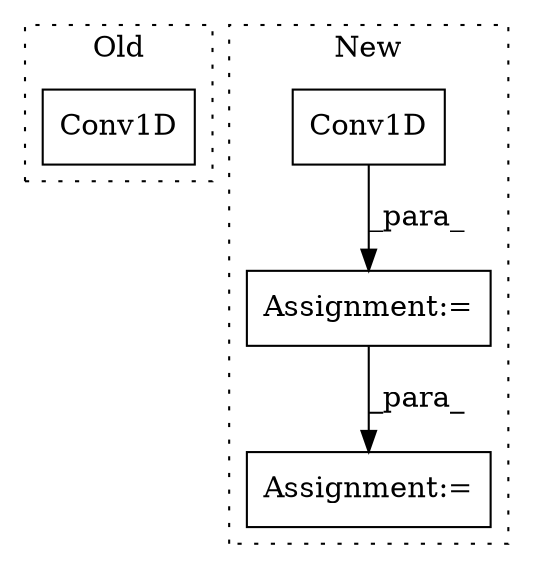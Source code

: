 digraph G {
subgraph cluster0 {
1 [label="Conv1D" a="32" s="7173,7186" l="7,1" shape="box"];
label = "Old";
style="dotted";
}
subgraph cluster1 {
2 [label="Conv1D" a="32" s="8587,8604" l="7,1" shape="box"];
3 [label="Assignment:=" a="7" s="8990" l="1" shape="box"];
4 [label="Assignment:=" a="7" s="8573" l="14" shape="box"];
label = "New";
style="dotted";
}
2 -> 4 [label="_para_"];
4 -> 3 [label="_para_"];
}